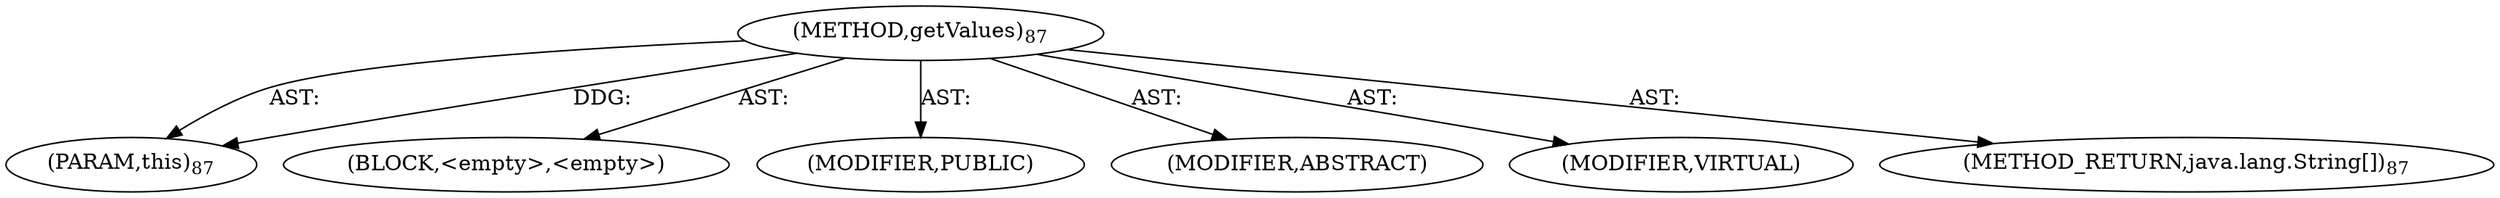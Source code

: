 digraph "getValues" {  
"111669149696" [label = <(METHOD,getValues)<SUB>87</SUB>> ]
"115964116996" [label = <(PARAM,this)<SUB>87</SUB>> ]
"25769803776" [label = <(BLOCK,&lt;empty&gt;,&lt;empty&gt;)> ]
"133143986178" [label = <(MODIFIER,PUBLIC)> ]
"133143986179" [label = <(MODIFIER,ABSTRACT)> ]
"133143986180" [label = <(MODIFIER,VIRTUAL)> ]
"128849018880" [label = <(METHOD_RETURN,java.lang.String[])<SUB>87</SUB>> ]
  "111669149696" -> "115964116996"  [ label = "AST: "] 
  "111669149696" -> "25769803776"  [ label = "AST: "] 
  "111669149696" -> "133143986178"  [ label = "AST: "] 
  "111669149696" -> "133143986179"  [ label = "AST: "] 
  "111669149696" -> "133143986180"  [ label = "AST: "] 
  "111669149696" -> "128849018880"  [ label = "AST: "] 
  "111669149696" -> "115964116996"  [ label = "DDG: "] 
}
